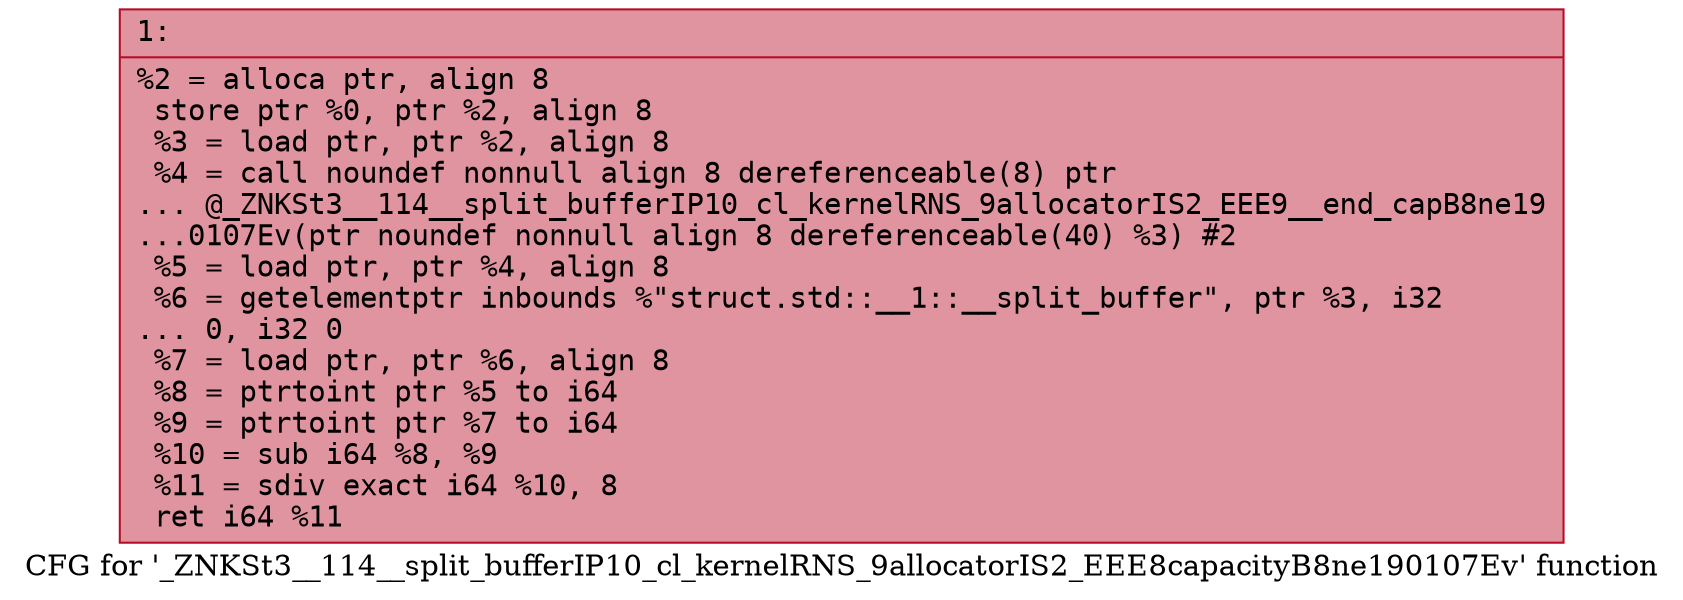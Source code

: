 digraph "CFG for '_ZNKSt3__114__split_bufferIP10_cl_kernelRNS_9allocatorIS2_EEE8capacityB8ne190107Ev' function" {
	label="CFG for '_ZNKSt3__114__split_bufferIP10_cl_kernelRNS_9allocatorIS2_EEE8capacityB8ne190107Ev' function";

	Node0x6000005c1c20 [shape=record,color="#b70d28ff", style=filled, fillcolor="#b70d2870" fontname="Courier",label="{1:\l|  %2 = alloca ptr, align 8\l  store ptr %0, ptr %2, align 8\l  %3 = load ptr, ptr %2, align 8\l  %4 = call noundef nonnull align 8 dereferenceable(8) ptr\l... @_ZNKSt3__114__split_bufferIP10_cl_kernelRNS_9allocatorIS2_EEE9__end_capB8ne19\l...0107Ev(ptr noundef nonnull align 8 dereferenceable(40) %3) #2\l  %5 = load ptr, ptr %4, align 8\l  %6 = getelementptr inbounds %\"struct.std::__1::__split_buffer\", ptr %3, i32\l... 0, i32 0\l  %7 = load ptr, ptr %6, align 8\l  %8 = ptrtoint ptr %5 to i64\l  %9 = ptrtoint ptr %7 to i64\l  %10 = sub i64 %8, %9\l  %11 = sdiv exact i64 %10, 8\l  ret i64 %11\l}"];
}
